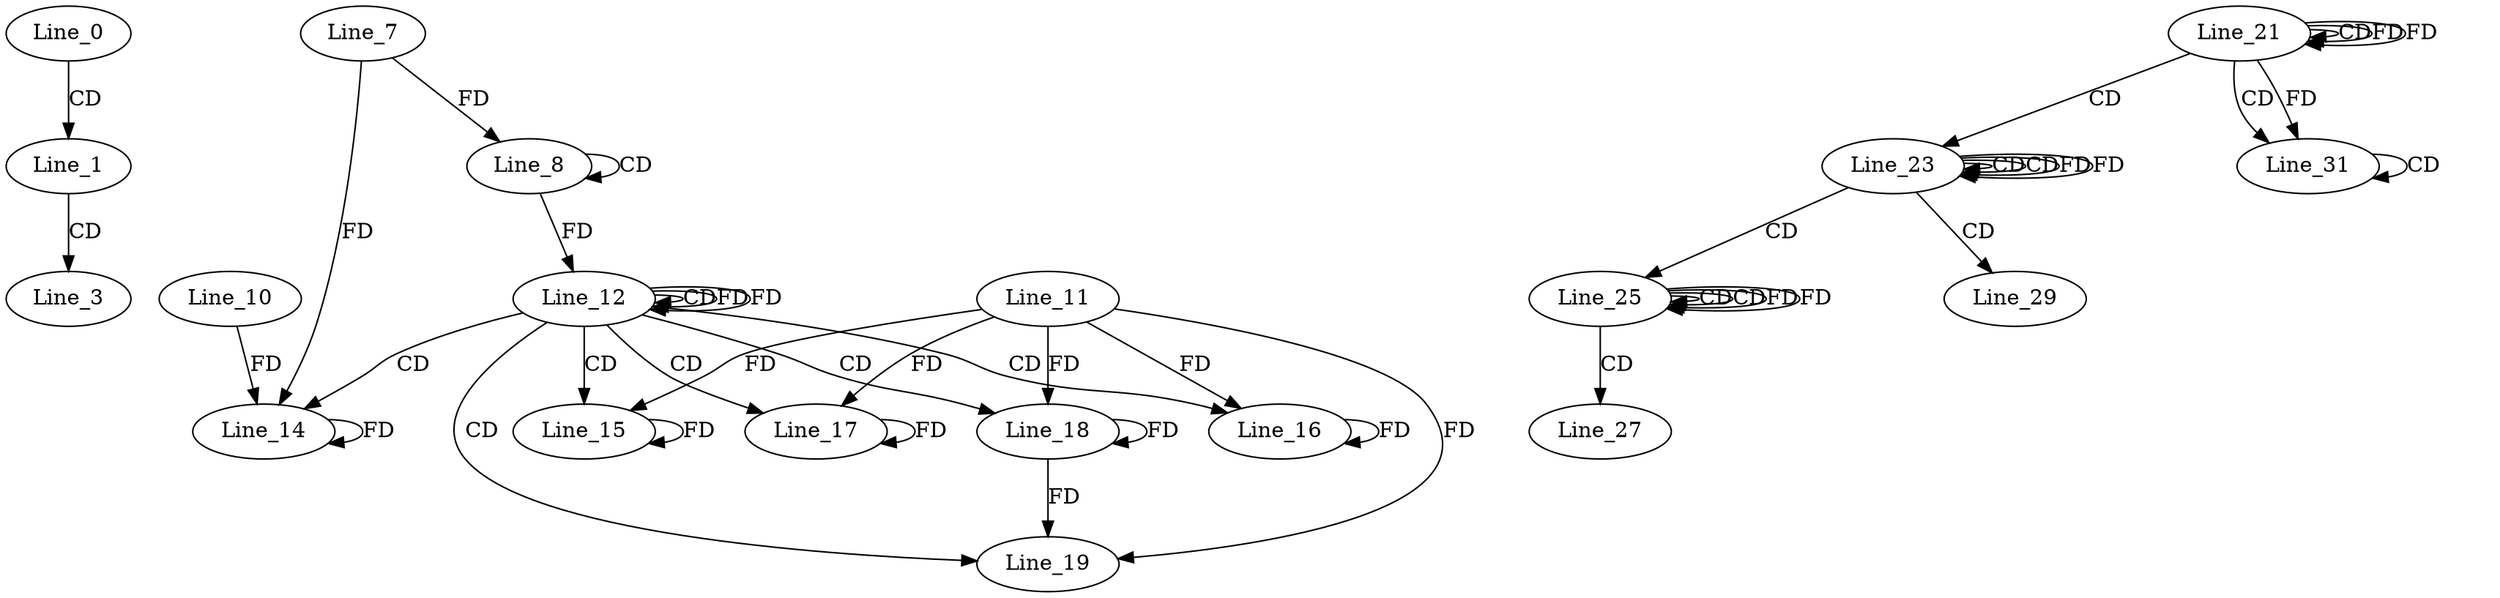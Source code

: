 digraph G {
  Line_0;
  Line_1;
  Line_3;
  Line_8;
  Line_8;
  Line_7;
  Line_8;
  Line_12;
  Line_12;
  Line_12;
  Line_14;
  Line_10;
  Line_14;
  Line_14;
  Line_15;
  Line_11;
  Line_15;
  Line_16;
  Line_16;
  Line_17;
  Line_17;
  Line_18;
  Line_18;
  Line_19;
  Line_21;
  Line_21;
  Line_21;
  Line_23;
  Line_23;
  Line_23;
  Line_25;
  Line_25;
  Line_25;
  Line_27;
  Line_29;
  Line_31;
  Line_31;
  Line_0 -> Line_1 [ label="CD" ];
  Line_1 -> Line_3 [ label="CD" ];
  Line_8 -> Line_8 [ label="CD" ];
  Line_7 -> Line_8 [ label="FD" ];
  Line_8 -> Line_12 [ label="FD" ];
  Line_12 -> Line_12 [ label="CD" ];
  Line_12 -> Line_12 [ label="FD" ];
  Line_12 -> Line_14 [ label="CD" ];
  Line_14 -> Line_14 [ label="FD" ];
  Line_10 -> Line_14 [ label="FD" ];
  Line_7 -> Line_14 [ label="FD" ];
  Line_12 -> Line_15 [ label="CD" ];
  Line_15 -> Line_15 [ label="FD" ];
  Line_11 -> Line_15 [ label="FD" ];
  Line_12 -> Line_16 [ label="CD" ];
  Line_16 -> Line_16 [ label="FD" ];
  Line_11 -> Line_16 [ label="FD" ];
  Line_12 -> Line_17 [ label="CD" ];
  Line_17 -> Line_17 [ label="FD" ];
  Line_11 -> Line_17 [ label="FD" ];
  Line_12 -> Line_18 [ label="CD" ];
  Line_18 -> Line_18 [ label="FD" ];
  Line_11 -> Line_18 [ label="FD" ];
  Line_12 -> Line_19 [ label="CD" ];
  Line_18 -> Line_19 [ label="FD" ];
  Line_11 -> Line_19 [ label="FD" ];
  Line_21 -> Line_21 [ label="CD" ];
  Line_21 -> Line_21 [ label="FD" ];
  Line_21 -> Line_23 [ label="CD" ];
  Line_23 -> Line_23 [ label="CD" ];
  Line_23 -> Line_23 [ label="CD" ];
  Line_23 -> Line_23 [ label="FD" ];
  Line_23 -> Line_25 [ label="CD" ];
  Line_25 -> Line_25 [ label="CD" ];
  Line_25 -> Line_25 [ label="CD" ];
  Line_25 -> Line_25 [ label="FD" ];
  Line_25 -> Line_27 [ label="CD" ];
  Line_23 -> Line_29 [ label="CD" ];
  Line_21 -> Line_31 [ label="CD" ];
  Line_21 -> Line_31 [ label="FD" ];
  Line_31 -> Line_31 [ label="CD" ];
  Line_12 -> Line_12 [ label="FD" ];
  Line_21 -> Line_21 [ label="FD" ];
  Line_23 -> Line_23 [ label="FD" ];
  Line_25 -> Line_25 [ label="FD" ];
}
